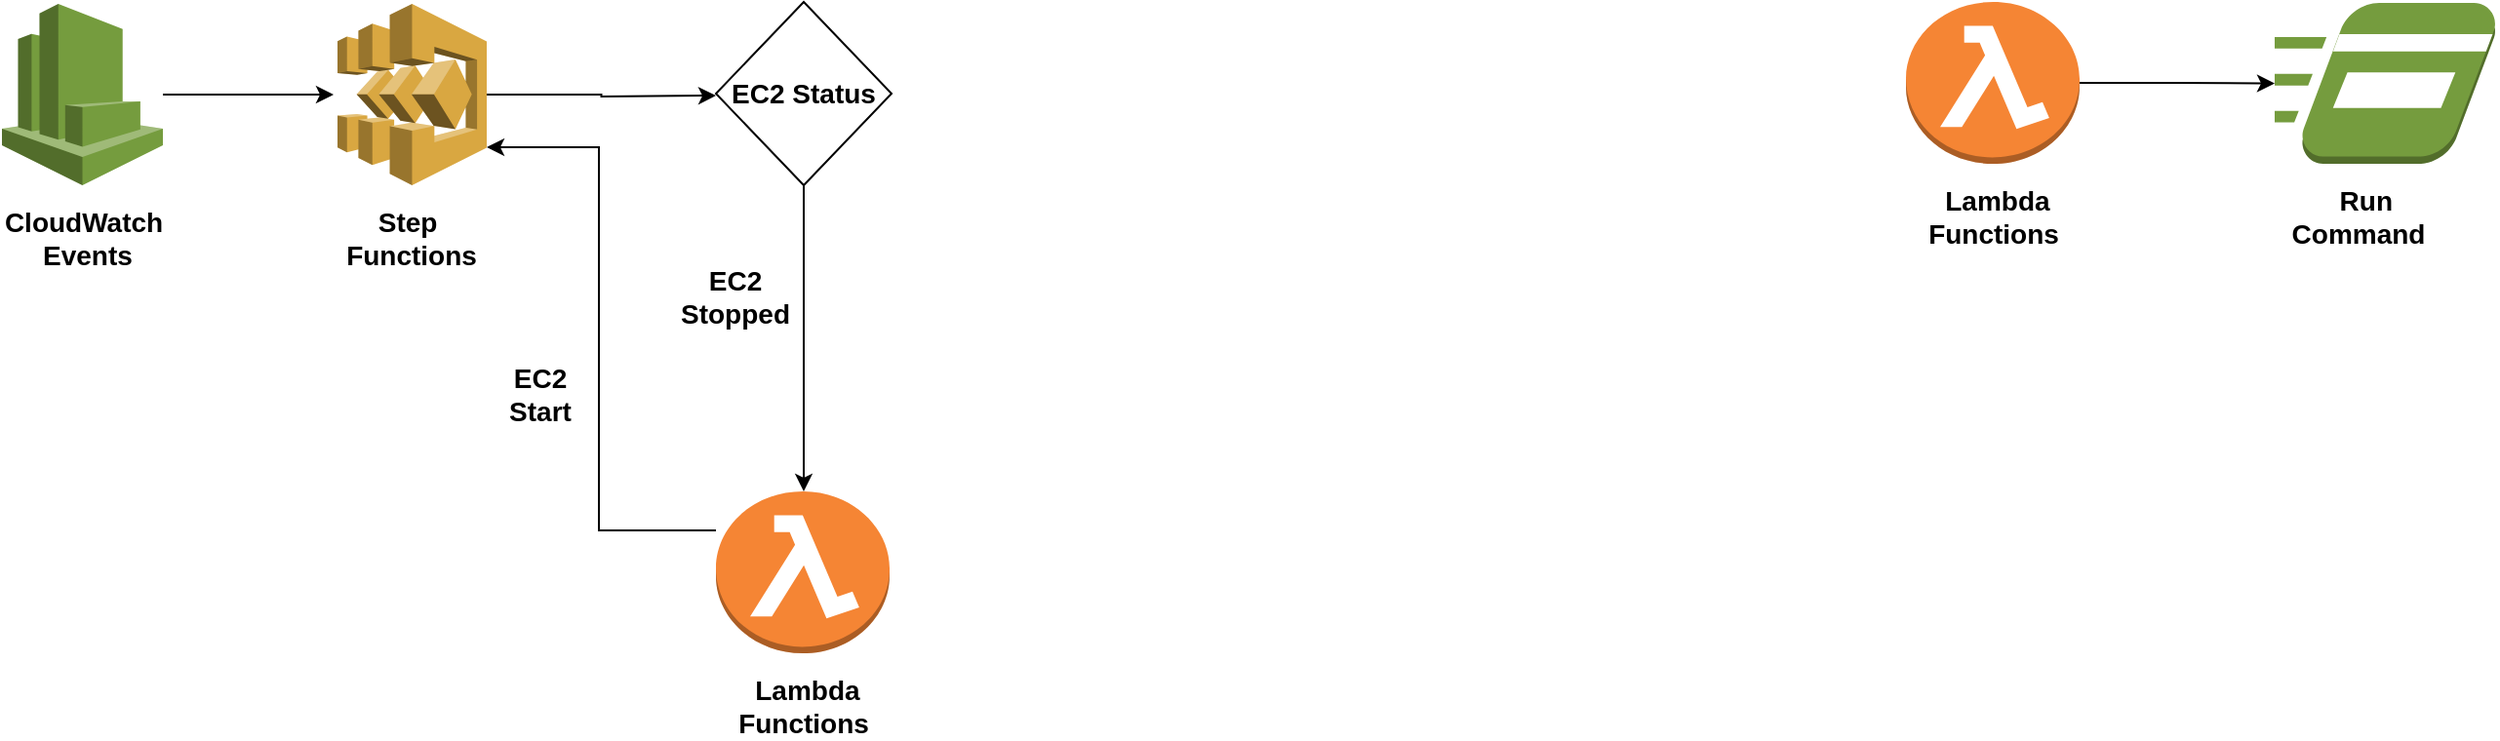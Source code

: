 <mxfile pages="1" version="11.2.4" type="github"><diagram id="N0pXoSgsfRaU5Hu7Thsm" name="Page-1"><mxGraphModel dx="2226" dy="773" grid="1" gridSize="10" guides="1" tooltips="1" connect="1" arrows="1" fold="1" page="0" pageScale="1" pageWidth="850" pageHeight="1100" background="none" math="0" shadow="0"><root><mxCell id="0"/><mxCell id="1" parent="0"/><mxCell id="NAIcI-ZvvqX8R0XCDvSo-3" style="edgeStyle=orthogonalEdgeStyle;rounded=0;orthogonalLoop=1;jettySize=auto;html=1;" parent="1" source="NAIcI-ZvvqX8R0XCDvSo-1" edge="1"><mxGeometry relative="1" as="geometry"><mxPoint x="-416" y="86.5" as="targetPoint"/></mxGeometry></mxCell><mxCell id="NAIcI-ZvvqX8R0XCDvSo-1" value="" style="outlineConnect=0;dashed=0;verticalLabelPosition=bottom;verticalAlign=top;align=center;html=1;shape=mxgraph.aws3.cloudwatch;fillColor=#759C3E;gradientColor=none;" parent="1" vertex="1"><mxGeometry x="-586" y="40" width="82.5" height="93" as="geometry"/></mxCell><mxCell id="NAIcI-ZvvqX8R0XCDvSo-2" value="&lt;b&gt;&lt;font style=&quot;font-size: 14px&quot;&gt;CloudWatch&lt;br&gt;&amp;nbsp;Events&lt;br&gt;&lt;/font&gt;&lt;/b&gt;" style="text;html=1;strokeColor=none;fillColor=none;align=center;verticalAlign=middle;whiteSpace=wrap;rounded=0;" parent="1" vertex="1"><mxGeometry x="-564.5" y="150" width="40" height="20" as="geometry"/></mxCell><mxCell id="FF8iImPlqfr5JP4Mh2Vb-3" style="edgeStyle=orthogonalEdgeStyle;rounded=0;orthogonalLoop=1;jettySize=auto;html=1;" edge="1" parent="1" source="NAIcI-ZvvqX8R0XCDvSo-4"><mxGeometry relative="1" as="geometry"><mxPoint x="-220" y="87" as="targetPoint"/></mxGeometry></mxCell><mxCell id="NAIcI-ZvvqX8R0XCDvSo-4" value="" style="outlineConnect=0;dashed=0;verticalLabelPosition=bottom;verticalAlign=top;align=center;html=1;shape=mxgraph.aws3.step_functions;fillColor=#D9A741;gradientColor=none;" parent="1" vertex="1"><mxGeometry x="-414" y="40" width="76.5" height="93" as="geometry"/></mxCell><mxCell id="FF8iImPlqfr5JP4Mh2Vb-1" value="&lt;b&gt;&lt;font style=&quot;font-size: 14px&quot;&gt;Step&amp;nbsp;&lt;br&gt;Functions&lt;br&gt;&lt;/font&gt;&lt;/b&gt;" style="text;html=1;strokeColor=none;fillColor=none;align=center;verticalAlign=middle;whiteSpace=wrap;rounded=0;" vertex="1" parent="1"><mxGeometry x="-396" y="150" width="40" height="20" as="geometry"/></mxCell><mxCell id="FF8iImPlqfr5JP4Mh2Vb-6" style="edgeStyle=orthogonalEdgeStyle;rounded=0;orthogonalLoop=1;jettySize=auto;html=1;entryX=0;entryY=0.5;entryDx=0;entryDy=0;entryPerimeter=0;" edge="1" parent="1" source="FF8iImPlqfr5JP4Mh2Vb-2" target="FF8iImPlqfr5JP4Mh2Vb-5"><mxGeometry relative="1" as="geometry"><mxPoint x="590" y="219" as="targetPoint"/></mxGeometry></mxCell><mxCell id="FF8iImPlqfr5JP4Mh2Vb-2" value="" style="outlineConnect=0;dashed=0;verticalLabelPosition=bottom;verticalAlign=top;align=center;html=1;shape=mxgraph.aws3.lambda_function;fillColor=#F58534;gradientColor=none;" vertex="1" parent="1"><mxGeometry x="390" y="39" width="89" height="83" as="geometry"/></mxCell><mxCell id="FF8iImPlqfr5JP4Mh2Vb-4" value="&lt;b&gt;&lt;font style=&quot;font-size: 14px&quot;&gt;&amp;nbsp;Lambda&lt;br&gt;Functions&lt;br&gt;&lt;/font&gt;&lt;/b&gt;" style="text;html=1;strokeColor=none;fillColor=none;align=center;verticalAlign=middle;whiteSpace=wrap;rounded=0;" vertex="1" parent="1"><mxGeometry x="414.5" y="139" width="40" height="20" as="geometry"/></mxCell><mxCell id="FF8iImPlqfr5JP4Mh2Vb-5" value="" style="outlineConnect=0;dashed=0;verticalLabelPosition=bottom;verticalAlign=top;align=center;html=1;shape=mxgraph.aws3.run_command;fillColor=#759C3E;gradientColor=none;" vertex="1" parent="1"><mxGeometry x="579" y="39.5" width="114" height="82.5" as="geometry"/></mxCell><mxCell id="FF8iImPlqfr5JP4Mh2Vb-7" value="&lt;b&gt;&lt;font style=&quot;font-size: 14px&quot;&gt;&amp;nbsp; Run&lt;br&gt;Command&lt;br&gt;&lt;/font&gt;&lt;/b&gt;" style="text;html=1;strokeColor=none;fillColor=none;align=center;verticalAlign=middle;whiteSpace=wrap;rounded=0;" vertex="1" parent="1"><mxGeometry x="602" y="139" width="40" height="20" as="geometry"/></mxCell><mxCell id="FF8iImPlqfr5JP4Mh2Vb-11" style="edgeStyle=orthogonalEdgeStyle;rounded=0;orthogonalLoop=1;jettySize=auto;html=1;" edge="1" parent="1" source="FF8iImPlqfr5JP4Mh2Vb-9"><mxGeometry relative="1" as="geometry"><mxPoint x="-175" y="290" as="targetPoint"/></mxGeometry></mxCell><mxCell id="FF8iImPlqfr5JP4Mh2Vb-9" value="&lt;font size=&quot;1&quot;&gt;&lt;b style=&quot;font-size: 14px&quot;&gt;EC2 Status&lt;/b&gt;&lt;/font&gt;" style="rhombus;whiteSpace=wrap;html=1;" vertex="1" parent="1"><mxGeometry x="-220" y="39" width="90" height="94" as="geometry"/></mxCell><mxCell id="FF8iImPlqfr5JP4Mh2Vb-12" value="&lt;b&gt;&lt;font style=&quot;font-size: 14px&quot;&gt;EC2 Stopped&lt;br&gt;&lt;/font&gt;&lt;/b&gt;" style="text;html=1;strokeColor=none;fillColor=none;align=center;verticalAlign=middle;whiteSpace=wrap;rounded=0;" vertex="1" parent="1"><mxGeometry x="-230" y="180" width="40" height="20" as="geometry"/></mxCell><mxCell id="FF8iImPlqfr5JP4Mh2Vb-15" style="edgeStyle=orthogonalEdgeStyle;rounded=0;orthogonalLoop=1;jettySize=auto;html=1;entryX=1;entryY=0.79;entryDx=0;entryDy=0;entryPerimeter=0;" edge="1" parent="1" source="FF8iImPlqfr5JP4Mh2Vb-13" target="NAIcI-ZvvqX8R0XCDvSo-4"><mxGeometry relative="1" as="geometry"><Array as="points"><mxPoint x="-280" y="310"/><mxPoint x="-280" y="113"/></Array></mxGeometry></mxCell><mxCell id="FF8iImPlqfr5JP4Mh2Vb-13" value="" style="outlineConnect=0;dashed=0;verticalLabelPosition=bottom;verticalAlign=top;align=center;html=1;shape=mxgraph.aws3.lambda_function;fillColor=#F58534;gradientColor=none;" vertex="1" parent="1"><mxGeometry x="-220" y="290" width="89" height="83" as="geometry"/></mxCell><mxCell id="FF8iImPlqfr5JP4Mh2Vb-14" value="&lt;b&gt;&lt;font style=&quot;font-size: 14px&quot;&gt;&amp;nbsp;Lambda&lt;br&gt;Functions&lt;br&gt;&lt;/font&gt;&lt;/b&gt;" style="text;html=1;strokeColor=none;fillColor=none;align=center;verticalAlign=middle;whiteSpace=wrap;rounded=0;" vertex="1" parent="1"><mxGeometry x="-195.5" y="390" width="40" height="20" as="geometry"/></mxCell><mxCell id="FF8iImPlqfr5JP4Mh2Vb-18" value="&lt;b&gt;&lt;font style=&quot;font-size: 14px&quot;&gt;EC2 Start&lt;br&gt;&lt;/font&gt;&lt;/b&gt;" style="text;html=1;strokeColor=none;fillColor=none;align=center;verticalAlign=middle;whiteSpace=wrap;rounded=0;" vertex="1" parent="1"><mxGeometry x="-330" y="230" width="40" height="20" as="geometry"/></mxCell></root></mxGraphModel></diagram></mxfile>
